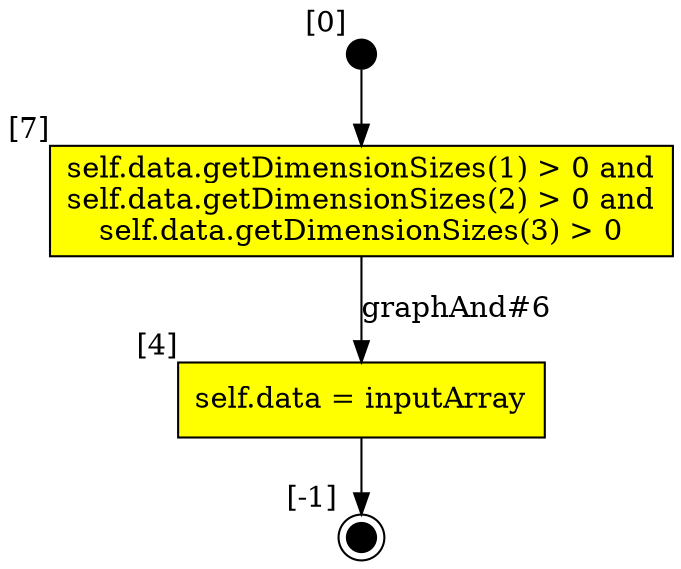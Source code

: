 digraph CLG {
  4 [shape="box", label="self.data = inputArray", style=filled, fillcolor=yellow, xlabel="[4]"];
  5 [style=filled, fillcolor=black, shape="doublecircle", label="", fixedsize=true, width=.2, height=.2, xlabel="[-1]"];
  6 [style=filled, fillcolor=black, shape="circle", label="", fixedsize=true, width=.2, height=.2, xlabel="[0]"];
  7 [shape="box", label="self.data.getDimensionSizes(1) > 0 and
self.data.getDimensionSizes(2) > 0 and
self.data.getDimensionSizes(3) > 0
", style=filled, fillcolor=yellow, xlabel="[7]"];
  4 -> 5;
  6 -> 7;
  7 -> 4[label="graphAnd#6"];
}
